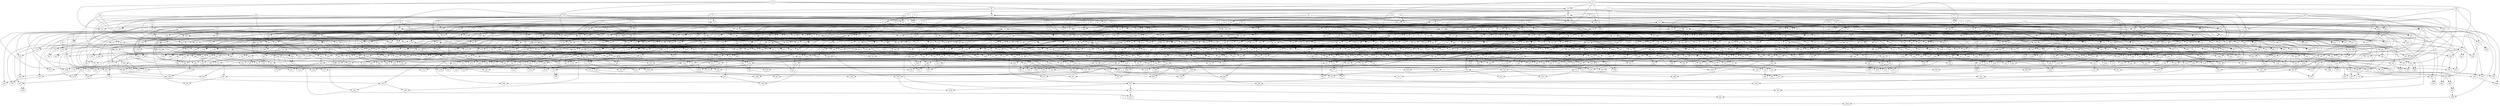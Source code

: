 digraph grap {
0 -> 136
0 -> 248
0 -> 380
0 -> 474
0 -> 628
0 -> 781
0 -> 830
0 -> 907
1 -> 127
1 -> 202
1 -> 221
1 -> 899
1 -> 1024
2 -> 146
2 -> 287
2 -> 321
2 -> 393
3 -> 1088
4 -> 100
4 -> 297
4 -> 299
4 -> 756
4 -> 812
4 -> 940
4 -> 1064
5 -> 357
5 -> 409
5 -> 508
5 -> 546
6 -> 164
6 -> 309
6 -> 328
6 -> 365
6 -> 557
6 -> 783
7 -> 732
7 -> 953
8 -> 109
8 -> 115
8 -> 227
8 -> 336
9 -> 103
9 -> 121
9 -> 284
9 -> 289
9 -> 1003
9 -> 1077
10 -> 139
10 -> 433
10 -> 858
10 -> 1005
11 -> 105
11 -> 135
11 -> 152
11 -> 177
11 -> 313
11 -> 515
11 -> 636
11 -> 896
11 -> 1065
12 -> 112
12 -> 126
12 -> 160
12 -> 182
12 -> 196
12 -> 290
12 -> 364
12 -> 365
12 -> 997
13 -> 568
13 -> 578
13 -> 871
14 -> 114
14 -> 213
14 -> 317
14 -> 1033
15 -> 103
15 -> 110
15 -> 150
15 -> 167
15 -> 206
15 -> 268
16 -> 195
16 -> 252
16 -> 302
17 -> 135
17 -> 244
17 -> 247
17 -> 357
17 -> 450
17 -> 745
18 -> 130
18 -> 152
18 -> 175
18 -> 253
18 -> 586
18 -> 901
19 -> 113
19 -> 128
19 -> 147
19 -> 158
19 -> 257
19 -> 407
19 -> 522
19 -> 1098
20 -> 102
20 -> 217
20 -> 279
20 -> 335
20 -> 394
20 -> 397
20 -> 724
20 -> 988
21 -> 117
21 -> 118
21 -> 173
21 -> 232
21 -> 243
21 -> 289
21 -> 621
22 -> 132
22 -> 167
22 -> 359
23 -> 125
23 -> 261
23 -> 441
23 -> 776
24 -> 104
24 -> 132
24 -> 189
24 -> 356
24 -> 954
25 -> 104
25 -> 144
25 -> 233
25 -> 256
25 -> 288
25 -> 391
25 -> 401
25 -> 654
25 -> 822
25 -> 1008
25 -> 1047
26 -> 100
26 -> 124
26 -> 185
26 -> 389
26 -> 400
27 -> 130
27 -> 162
27 -> 185
27 -> 264
27 -> 293
27 -> 787
28 -> 235
28 -> 237
28 -> 263
28 -> 643
28 -> 870
29 -> 244
29 -> 254
29 -> 332
29 -> 466
29 -> 545
29 -> 584
29 -> 1048
30 -> 101
30 -> 120
30 -> 214
30 -> 246
30 -> 252
30 -> 387
30 -> 1099
32 -> 240
32 -> 370
32 -> 553
32 -> 608
32 -> 662
32 -> 850
32 -> 962
34 -> 419
35 -> 144
35 -> 402
35 -> 480
35 -> 703
35 -> 918
36 -> 116
36 -> 129
36 -> 157
36 -> 198
36 -> 382
36 -> 823
37 -> 141
37 -> 187
37 -> 223
37 -> 463
37 -> 553
37 -> 558
37 -> 862
37 -> 1097
38 -> 138
38 -> 171
38 -> 222
38 -> 374
38 -> 495
38 -> 1029
39 -> 156
39 -> 228
39 -> 481
39 -> 637
39 -> 753
40 -> 138
40 -> 222
40 -> 518
40 -> 603
41 -> 425
42 -> 111
42 -> 159
43 -> 177
43 -> 208
43 -> 225
43 -> 281
43 -> 614
43 -> 825
43 -> 1050
44 -> 538
45 -> 129
45 -> 134
45 -> 154
45 -> 161
45 -> 250
45 -> 406
45 -> 660
45 -> 751
46 -> 107
46 -> 111
46 -> 199
46 -> 873
47 -> 110
47 -> 118
47 -> 217
47 -> 312
47 -> 343
47 -> 348
47 -> 453
47 -> 595
48 -> 205
48 -> 314
48 -> 472
48 -> 473
48 -> 845
49 -> 120
49 -> 226
49 -> 248
49 -> 301
49 -> 449
49 -> 666
50 -> 168
50 -> 416
50 -> 446
51 -> 424
51 -> 713
52 -> 208
52 -> 214
52 -> 421
52 -> 950
53 -> 154
53 -> 427
53 -> 713
54 -> 106
54 -> 145
54 -> 153
54 -> 271
54 -> 372
55 -> 112
55 -> 274
55 -> 342
55 -> 349
55 -> 533
55 -> 867
56 -> 137
56 -> 139
56 -> 143
56 -> 162
56 -> 224
56 -> 569
57 -> 102
57 -> 166
57 -> 305
57 -> 417
57 -> 508
57 -> 525
57 -> 648
58 -> 147
58 -> 194
58 -> 323
58 -> 851
59 -> 105
59 -> 733
59 -> 772
60 -> 114
60 -> 121
60 -> 143
60 -> 260
60 -> 376
60 -> 700
61 -> 657
61 -> 711
61 -> 1007
62 -> 131
62 -> 170
62 -> 274
63 -> 161
63 -> 453
63 -> 666
63 -> 699
63 -> 942
64 -> 108
64 -> 156
64 -> 178
64 -> 180
64 -> 215
64 -> 231
65 -> 879
66 -> 291
66 -> 303
66 -> 460
66 -> 503
66 -> 682
67 -> 164
67 -> 255
67 -> 338
67 -> 711
68 -> 117
68 -> 119
68 -> 136
68 -> 172
68 -> 373
68 -> 774
68 -> 873
69 -> 148
69 -> 184
69 -> 283
69 -> 316
69 -> 337
69 -> 369
69 -> 524
69 -> 574
69 -> 576
69 -> 658
69 -> 675
69 -> 1058
70 -> 236
71 -> 108
71 -> 273
71 -> 372
72 -> 187
72 -> 234
72 -> 311
72 -> 551
72 -> 821
72 -> 1013
73 -> 133
73 -> 308
73 -> 382
73 -> 670
73 -> 827
73 -> 846
74 -> 196
74 -> 258
74 -> 364
74 -> 395
74 -> 486
74 -> 851
74 -> 884
74 -> 952
74 -> 958
75 -> 411
75 -> 759
75 -> 994
76 -> 109
76 -> 171
76 -> 202
76 -> 428
77 -> 126
77 -> 160
77 -> 204
77 -> 353
78 -> 133
78 -> 150
78 -> 283
78 -> 384
78 -> 755
78 -> 757
79 -> 190
79 -> 239
79 -> 332
79 -> 446
79 -> 597
79 -> 624
80 -> 116
80 -> 142
80 -> 216
80 -> 220
80 -> 226
81 -> 170
81 -> 688
81 -> 923
81 -> 1034
82 -> 107
82 -> 435
83 -> 192
83 -> 230
83 -> 410
83 -> 490
83 -> 676
84 -> 240
84 -> 253
84 -> 941
85 -> 153
85 -> 201
85 -> 207
85 -> 390
85 -> 415
85 -> 669
85 -> 761
85 -> 1049
86 -> 598
86 -> 777
86 -> 934
87 -> 184
87 -> 285
87 -> 397
87 -> 459
88 -> 499
88 -> 506
88 -> 632
88 -> 634
88 -> 866
89 -> 113
89 -> 200
89 -> 509
89 -> 620
89 -> 850
89 -> 886
90 -> 101
90 -> 195
90 -> 411
90 -> 447
90 -> 644
90 -> 896
91 -> 106
91 -> 140
91 -> 166
91 -> 220
91 -> 418
91 -> 581
92 -> 123
92 -> 140
92 -> 642
92 -> 988
93 -> 128
93 -> 351
93 -> 699
93 -> 893
93 -> 1009
94 -> 119
94 -> 209
94 -> 766
95 -> 245
95 -> 265
95 -> 690
95 -> 897
96 -> 342
96 -> 470
97 -> 115
97 -> 255
97 -> 297
97 -> 491
97 -> 584
97 -> 903
98 -> 142
98 -> 366
98 -> 426
98 -> 683
98 -> 931
99 -> 122
99 -> 457
99 -> 467
99 -> 985
100 -> 124
100 -> 149
100 -> 163
100 -> 205
100 -> 437
100 -> 472
100 -> 1044
101 -> 188
101 -> 264
102 -> 517
102 -> 784
102 -> 1016
103 -> 163
103 -> 617
103 -> 726
103 -> 852
103 -> 980
104 -> 145
104 -> 194
104 -> 219
104 -> 340
104 -> 343
105 -> 180
105 -> 337
105 -> 748
105 -> 964
106 -> 125
106 -> 276
106 -> 384
106 -> 1004
106 -> 1026
107 -> 527
107 -> 879
107 -> 930
108 -> 210
108 -> 383
109 -> 176
109 -> 199
109 -> 245
109 -> 269
109 -> 318
109 -> 736
109 -> 849
109 -> 911
110 -> 122
110 -> 127
110 -> 532
110 -> 809
110 -> 905
111 -> 148
111 -> 246
111 -> 687
112 -> 197
112 -> 370
112 -> 386
112 -> 507
112 -> 943
112 -> 991
113 -> 330
113 -> 691
114 -> 172
114 -> 224
114 -> 338
114 -> 570
115 -> 157
115 -> 181
115 -> 186
115 -> 241
115 -> 267
115 -> 894
115 -> 955
116 -> 320
116 -> 488
117 -> 155
117 -> 216
117 -> 242
117 -> 333
117 -> 391
117 -> 557
117 -> 728
117 -> 872
117 -> 1052
118 -> 159
118 -> 251
118 -> 750
118 -> 885
119 -> 165
119 -> 610
119 -> 957
120 -> 149
120 -> 178
120 -> 256
120 -> 280
120 -> 322
120 -> 615
121 -> 250
121 -> 698
121 -> 747
122 -> 123
122 -> 137
122 -> 191
122 -> 200
122 -> 396
122 -> 482
122 -> 661
122 -> 1001
123 -> 188
123 -> 193
123 -> 275
123 -> 423
123 -> 910
123 -> 1009
124 -> 251
124 -> 595
125 -> 298
125 -> 304
125 -> 477
126 -> 134
126 -> 319
126 -> 369
126 -> 469
126 -> 694
127 -> 146
127 -> 181
127 -> 259
127 -> 367
127 -> 779
128 -> 151
129 -> 175
129 -> 183
129 -> 238
129 -> 576
129 -> 1093
130 -> 131
131 -> 158
131 -> 201
131 -> 520
131 -> 730
132 -> 279
132 -> 534
132 -> 693
132 -> 743
133 -> 410
133 -> 921
134 -> 190
134 -> 484
134 -> 722
134 -> 791
134 -> 1067
135 -> 272
135 -> 518
135 -> 526
135 -> 746
136 -> 392
136 -> 498
136 -> 692
136 -> 921
137 -> 141
137 -> 215
137 -> 286
137 -> 550
137 -> 665
138 -> 155
138 -> 272
138 -> 418
138 -> 438
138 -> 742
139 -> 168
139 -> 270
139 -> 500
139 -> 530
139 -> 572
139 -> 680
139 -> 911
140 -> 165
140 -> 176
141 -> 151
141 -> 381
141 -> 496
141 -> 835
141 -> 1081
142 -> 203
142 -> 296
143 -> 225
143 -> 267
143 -> 331
143 -> 387
143 -> 494
143 -> 561
143 -> 754
143 -> 933
144 -> 1031
145 -> 282
145 -> 306
145 -> 360
145 -> 375
145 -> 403
145 -> 916
145 -> 1001
146 -> 174
146 -> 179
146 -> 541
146 -> 563
146 -> 947
148 -> 275
148 -> 350
148 -> 565
149 -> 270
150 -> 198
150 -> 358
151 -> 377
151 -> 799
152 -> 579
152 -> 600
152 -> 647
153 -> 323
153 -> 434
153 -> 612
154 -> 174
154 -> 183
154 -> 234
154 -> 531
154 -> 656
155 -> 218
155 -> 784
155 -> 883
155 -> 908
156 -> 204
156 -> 341
156 -> 751
157 -> 213
157 -> 241
157 -> 261
157 -> 514
157 -> 953
158 -> 179
158 -> 276
158 -> 319
158 -> 330
158 -> 697
158 -> 976
159 -> 325
159 -> 928
160 -> 260
160 -> 361
160 -> 430
161 -> 197
161 -> 219
161 -> 355
161 -> 848
162 -> 277
162 -> 302
162 -> 588
163 -> 169
163 -> 237
163 -> 381
164 -> 169
164 -> 182
164 -> 706
165 -> 309
165 -> 485
166 -> 173
166 -> 243
166 -> 327
167 -> 724
168 -> 341
168 -> 356
168 -> 428
168 -> 504
168 -> 505
168 -> 574
169 -> 312
170 -> 191
170 -> 578
170 -> 1077
171 -> 203
171 -> 265
171 -> 471
172 -> 207
172 -> 327
172 -> 495
172 -> 512
173 -> 530
173 -> 552
174 -> 212
174 -> 328
174 -> 413
174 -> 770
174 -> 959
175 -> 192
175 -> 514
175 -> 515
175 -> 836
175 -> 886
175 -> 1069
176 -> 334
176 -> 984
177 -> 556
177 -> 602
177 -> 772
177 -> 894
177 -> 1078
178 -> 186
178 -> 301
178 -> 630
178 -> 683
179 -> 280
179 -> 622
179 -> 722
180 -> 189
180 -> 473
180 -> 965
181 -> 262
181 -> 728
181 -> 1036
182 -> 277
182 -> 360
182 -> 378
182 -> 452
182 -> 857
182 -> 887
183 -> 212
183 -> 880
183 -> 1046
184 -> 229
184 -> 461
184 -> 475
184 -> 519
184 -> 891
185 -> 228
185 -> 235
185 -> 236
185 -> 295
185 -> 379
185 -> 510
186 -> 445
186 -> 456
186 -> 536
186 -> 843
187 -> 193
187 -> 266
187 -> 374
187 -> 694
187 -> 1000
188 -> 393
189 -> 496
189 -> 502
190 -> 209
190 -> 398
191 -> 239
191 -> 304
191 -> 429
191 -> 657
191 -> 983
192 -> 242
192 -> 734
193 -> 336
193 -> 590
193 -> 626
193 -> 659
194 -> 329
194 -> 542
194 -> 577
194 -> 956
195 -> 206
195 -> 211
195 -> 278
195 -> 855
196 -> 513
196 -> 528
196 -> 552
196 -> 1053
197 -> 345
197 -> 430
198 -> 334
198 -> 559
198 -> 642
199 -> 399
199 -> 909
200 -> 223
200 -> 1030
201 -> 780
202 -> 986
203 -> 291
203 -> 303
203 -> 408
203 -> 717
203 -> 1010
203 -> 1091
204 -> 286
204 -> 586
204 -> 727
205 -> 233
205 -> 685
205 -> 754
205 -> 874
206 -> 210
206 -> 440
206 -> 468
206 -> 738
206 -> 764
206 -> 817
206 -> 1008
207 -> 429
207 -> 460
207 -> 820
208 -> 355
208 -> 435
209 -> 211
209 -> 383
209 -> 783
209 -> 795
209 -> 1074
210 -> 262
210 -> 339
210 -> 718
210 -> 733
210 -> 1040
211 -> 254
211 -> 266
211 -> 443
211 -> 448
211 -> 719
212 -> 439
212 -> 594
213 -> 375
213 -> 797
214 -> 229
214 -> 292
214 -> 345
214 -> 445
214 -> 547
214 -> 717
214 -> 857
215 -> 218
215 -> 238
215 -> 405
215 -> 481
216 -> 227
216 -> 231
216 -> 316
216 -> 999
217 -> 294
217 -> 670
218 -> 259
218 -> 469
218 -> 533
219 -> 221
219 -> 230
219 -> 377
219 -> 531
219 -> 558
219 -> 607
219 -> 904
220 -> 281
220 -> 326
220 -> 465
220 -> 488
220 -> 597
221 -> 263
221 -> 354
221 -> 581
221 -> 967
221 -> 1066
222 -> 366
222 -> 705
223 -> 299
223 -> 638
223 -> 960
224 -> 290
225 -> 232
225 -> 249
225 -> 347
225 -> 412
225 -> 611
225 -> 645
226 -> 321
226 -> 593
226 -> 634
226 -> 799
228 -> 840
228 -> 841
228 -> 876
229 -> 249
229 -> 258
230 -> 422
230 -> 653
232 -> 310
233 -> 284
233 -> 794
234 -> 322
234 -> 324
234 -> 519
235 -> 313
235 -> 500
235 -> 660
236 -> 306
236 -> 358
236 -> 507
236 -> 808
236 -> 909
237 -> 443
237 -> 537
237 -> 638
238 -> 247
238 -> 293
238 -> 368
238 -> 505
238 -> 669
239 -> 608
240 -> 509
241 -> 296
242 -> 833
242 -> 989
243 -> 282
243 -> 294
243 -> 725
244 -> 513
244 -> 517
245 -> 354
245 -> 504
245 -> 659
246 -> 535
246 -> 587
247 -> 771
248 -> 273
248 -> 408
248 -> 503
248 -> 945
249 -> 268
249 -> 300
249 -> 579
249 -> 995
250 -> 405
250 -> 438
250 -> 651
250 -> 902
251 -> 271
251 -> 288
251 -> 318
251 -> 585
252 -> 257
252 -> 560
252 -> 696
253 -> 295
253 -> 348
253 -> 614
253 -> 1003
254 -> 1040
254 -> 1087
255 -> 466
255 -> 650
256 -> 311
256 -> 442
257 -> 739
257 -> 785
258 -> 298
258 -> 681
259 -> 278
259 -> 315
259 -> 399
259 -> 414
260 -> 349
260 -> 353
260 -> 376
260 -> 844
261 -> 269
261 -> 292
261 -> 559
261 -> 565
261 -> 591
261 -> 609
261 -> 622
261 -> 627
261 -> 1060
262 -> 1028
264 -> 763
265 -> 326
265 -> 611
265 -> 635
267 -> 420
267 -> 451
267 -> 849
267 -> 987
268 -> 350
268 -> 378
268 -> 975
269 -> 347
269 -> 633
269 -> 688
269 -> 749
269 -> 920
269 -> 1057
270 -> 361
270 -> 489
271 -> 305
271 -> 592
272 -> 300
272 -> 448
272 -> 623
272 -> 691
272 -> 730
272 -> 773
273 -> 314
273 -> 447
273 -> 628
273 -> 702
273 -> 906
274 -> 315
274 -> 320
274 -> 778
276 -> 613
276 -> 668
276 -> 781
276 -> 801
276 -> 838
277 -> 287
277 -> 623
278 -> 331
278 -> 346
278 -> 434
278 -> 605
278 -> 968
279 -> 325
279 -> 506
279 -> 712
280 -> 285
280 -> 344
280 -> 750
280 -> 842
281 -> 462
281 -> 476
282 -> 486
282 -> 792
282 -> 1027
283 -> 492
283 -> 548
283 -> 601
283 -> 714
285 -> 329
285 -> 367
285 -> 551
285 -> 582
286 -> 431
286 -> 814
287 -> 544
287 -> 592
287 -> 686
287 -> 726
288 -> 340
289 -> 990
290 -> 346
290 -> 523
290 -> 684
290 -> 729
291 -> 308
292 -> 307
292 -> 394
292 -> 420
292 -> 520
292 -> 901
292 -> 916
293 -> 421
294 -> 439
294 -> 1062
295 -> 672
295 -> 861
296 -> 351
296 -> 874
297 -> 310
297 -> 352
297 -> 368
297 -> 707
298 -> 461
299 -> 589
299 -> 775
300 -> 545
300 -> 994
300 -> 996
301 -> 555
301 -> 725
302 -> 363
302 -> 412
302 -> 415
302 -> 853
302 -> 1019
302 -> 1033
303 -> 385
303 -> 764
303 -> 810
303 -> 828
303 -> 829
304 -> 307
304 -> 575
304 -> 731
305 -> 404
305 -> 580
305 -> 773
306 -> 344
306 -> 542
307 -> 462
307 -> 523
310 -> 359
310 -> 825
311 -> 809
311 -> 824
311 -> 941
312 -> 404
312 -> 529
312 -> 692
312 -> 923
312 -> 1023
313 -> 649
314 -> 464
314 -> 878
315 -> 324
315 -> 386
316 -> 317
316 -> 437
317 -> 436
317 -> 521
318 -> 371
318 -> 457
318 -> 808
319 -> 910
320 -> 583
320 -> 588
320 -> 625
321 -> 571
322 -> 335
322 -> 426
322 -> 709
322 -> 824
323 -> 390
323 -> 413
323 -> 444
323 -> 483
324 -> 339
324 -> 373
324 -> 626
325 -> 402
325 -> 541
326 -> 701
327 -> 478
327 -> 483
327 -> 577
328 -> 522
329 -> 654
329 -> 798
329 -> 934
330 -> 769
330 -> 969
331 -> 467
331 -> 539
332 -> 333
332 -> 380
332 -> 652
332 -> 723
333 -> 1038
334 -> 431
334 -> 739
334 -> 782
335 -> 743
336 -> 756
336 -> 788
337 -> 511
337 -> 570
337 -> 753
338 -> 388
338 -> 524
339 -> 371
339 -> 735
339 -> 975
340 -> 454
340 -> 479
340 -> 540
340 -> 759
341 -> 362
341 -> 856
341 -> 898
341 -> 915
342 -> 444
342 -> 549
342 -> 607
342 -> 1046
343 -> 455
343 -> 490
343 -> 705
343 -> 887
343 -> 918
343 -> 998
344 -> 484
345 -> 419
345 -> 528
345 -> 575
345 -> 822
345 -> 845
345 -> 920
346 -> 362
346 -> 636
346 -> 951
346 -> 974
347 -> 502
347 -> 979
347 -> 1043
348 -> 352
348 -> 647
349 -> 400
349 -> 534
350 -> 951
351 -> 823
352 -> 363
352 -> 422
352 -> 915
352 -> 967
353 -> 819
353 -> 900
354 -> 459
355 -> 924
356 -> 388
356 -> 587
356 -> 836
357 -> 455
357 -> 591
357 -> 619
357 -> 698
357 -> 1071
358 -> 379
358 -> 582
359 -> 567
360 -> 616
360 -> 1018
361 -> 603
362 -> 398
362 -> 554
362 -> 786
363 -> 407
363 -> 417
363 -> 516
363 -> 791
363 -> 796
363 -> 1014
364 -> 695
364 -> 719
364 -> 734
365 -> 385
365 -> 471
366 -> 640
366 -> 680
366 -> 847
366 -> 853
366 -> 989
368 -> 425
368 -> 721
369 -> 620
369 -> 679
369 -> 774
369 -> 837
369 -> 888
369 -> 922
370 -> 619
370 -> 827
370 -> 1002
370 -> 1087
371 -> 667
371 -> 1006
372 -> 427
372 -> 470
372 -> 489
372 -> 602
372 -> 858
372 -> 877
373 -> 401
373 -> 564
373 -> 569
373 -> 755
373 -> 831
373 -> 1056
375 -> 640
375 -> 720
376 -> 914
377 -> 501
377 -> 721
378 -> 573
379 -> 389
379 -> 606
380 -> 392
380 -> 395
381 -> 475
381 -> 625
381 -> 979
381 -> 1085
382 -> 463
383 -> 409
383 -> 529
383 -> 627
383 -> 788
384 -> 416
384 -> 436
385 -> 917
386 -> 493
386 -> 832
386 -> 900
386 -> 982
387 -> 403
387 -> 566
388 -> 956
389 -> 414
389 -> 423
389 -> 432
389 -> 493
389 -> 543
390 -> 544
391 -> 639
391 -> 803
392 -> 396
392 -> 566
392 -> 882
393 -> 406
393 -> 550
394 -> 521
394 -> 727
394 -> 954
396 -> 511
396 -> 648
397 -> 650
397 -> 936
398 -> 494
398 -> 629
398 -> 710
399 -> 767
399 -> 819
400 -> 538
400 -> 742
400 -> 1069
402 -> 662
402 -> 741
403 -> 492
403 -> 793
403 -> 965
405 -> 589
405 -> 927
405 -> 1018
405 -> 1083
406 -> 450
406 -> 905
407 -> 498
407 -> 501
408 -> 465
409 -> 433
409 -> 441
409 -> 913
411 -> 526
412 -> 454
412 -> 549
413 -> 1089
414 -> 930
414 -> 946
415 -> 561
415 -> 761
416 -> 451
416 -> 527
416 -> 834
417 -> 458
417 -> 487
417 -> 604
417 -> 709
418 -> 440
418 -> 478
418 -> 525
419 -> 474
420 -> 532
421 -> 701
422 -> 424
422 -> 572
422 -> 689
422 -> 937
423 -> 668
423 -> 864
424 -> 452
424 -> 696
424 -> 932
424 -> 1061
425 -> 573
426 -> 442
426 -> 720
427 -> 449
427 -> 678
427 -> 703
428 -> 432
428 -> 583
428 -> 599
428 -> 629
428 -> 807
429 -> 652
429 -> 1038
430 -> 884
431 -> 480
432 -> 815
434 -> 785
435 -> 456
436 -> 468
436 -> 487
436 -> 562
436 -> 593
436 -> 594
437 -> 863
438 -> 656
439 -> 606
440 -> 616
440 -> 655
440 -> 815
440 -> 882
441 -> 536
441 -> 1097
442 -> 676
443 -> 599
444 -> 682
444 -> 762
444 -> 854
444 -> 1057
445 -> 477
445 -> 537
445 -> 881
446 -> 491
446 -> 771
447 -> 458
447 -> 704
447 -> 1068
447 -> 1090
448 -> 497
450 -> 476
450 -> 612
450 -> 710
450 -> 876
452 -> 664
454 -> 479
454 -> 482
454 -> 848
455 -> 856
455 -> 865
456 -> 512
457 -> 563
458 -> 878
458 -> 890
458 -> 1035
459 -> 464
459 -> 535
459 -> 633
459 -> 685
460 -> 510
461 -> 564
462 -> 609
462 -> 946
464 -> 740
464 -> 870
464 -> 926
465 -> 970
465 -> 1016
467 -> 970
468 -> 977
469 -> 655
470 -> 716
471 -> 618
471 -> 963
472 -> 497
472 -> 615
472 -> 631
473 -> 752
474 -> 485
475 -> 596
475 -> 644
475 -> 658
475 -> 871
475 -> 1015
477 -> 707
477 -> 723
477 -> 976
477 -> 978
477 -> 1042
479 -> 983
479 -> 990
482 -> 562
482 -> 1070
482 -> 1082
483 -> 768
483 -> 810
483 -> 892
484 -> 708
485 -> 1049
486 -> 1061
487 -> 637
487 -> 673
488 -> 499
488 -> 760
488 -> 811
490 -> 795
490 -> 1052
491 -> 560
491 -> 914
491 -> 1071
492 -> 547
492 -> 673
492 -> 767
493 -> 732
493 -> 741
493 -> 1034
494 -> 568
494 -> 980
495 -> 868
496 -> 600
496 -> 992
497 -> 806
497 -> 846
498 -> 539
498 -> 665
499 -> 516
499 -> 571
499 -> 981
500 -> 763
503 -> 704
504 -> 775
504 -> 1051
505 -> 580
505 -> 789
506 -> 820
506 -> 949
507 -> 601
507 -> 816
507 -> 863
508 -> 546
509 -> 752
509 -> 777
509 -> 803
511 -> 548
511 -> 862
513 -> 674
513 -> 677
513 -> 805
513 -> 993
515 -> 913
516 -> 948
517 -> 543
517 -> 961
517 -> 1026
521 -> 631
521 -> 635
523 -> 555
523 -> 926
524 -> 567
525 -> 556
525 -> 963
526 -> 729
526 -> 996
527 -> 830
527 -> 859
527 -> 869
528 -> 679
528 -> 687
528 -> 1054
529 -> 735
530 -> 782
531 -> 540
531 -> 554
531 -> 706
533 -> 1012
534 -> 697
534 -> 847
534 -> 971
534 -> 1032
535 -> 649
535 -> 769
536 -> 700
537 -> 973
539 -> 794
539 -> 811
539 -> 835
540 -> 776
540 -> 902
540 -> 974
541 -> 641
541 -> 661
541 -> 1031
542 -> 736
543 -> 1020
544 -> 621
545 -> 639
545 -> 770
546 -> 793
548 -> 641
548 -> 758
548 -> 880
548 -> 889
549 -> 672
551 -> 1025
553 -> 899
555 -> 838
556 -> 1073
557 -> 828
558 -> 1045
559 -> 745
560 -> 757
561 -> 779
561 -> 881
561 -> 903
561 -> 1011
562 -> 610
562 -> 1090
563 -> 585
563 -> 632
565 -> 596
565 -> 617
566 -> 690
567 -> 618
568 -> 604
569 -> 801
570 -> 605
572 -> 712
572 -> 804
573 -> 613
574 -> 765
574 -> 839
578 -> 598
578 -> 681
578 -> 800
579 -> 737
579 -> 960
579 -> 1044
581 -> 686
581 -> 821
581 -> 826
583 -> 708
583 -> 868
585 -> 924
587 -> 693
587 -> 718
587 -> 748
587 -> 912
589 -> 590
589 -> 945
589 -> 1086
589 -> 1095
592 -> 624
592 -> 917
593 -> 646
593 -> 796
595 -> 872
596 -> 805
597 -> 702
597 -> 897
597 -> 1055
599 -> 714
599 -> 802
600 -> 671
600 -> 675
601 -> 812
601 -> 962
603 -> 842
604 -> 1048
605 -> 966
605 -> 1022
606 -> 1027
607 -> 645
607 -> 1059
610 -> 778
611 -> 860
613 -> 869
615 -> 789
617 -> 643
617 -> 1050
617 -> 1059
620 -> 630
620 -> 925
620 -> 973
621 -> 790
621 -> 998
622 -> 646
623 -> 744
624 -> 762
624 -> 806
625 -> 664
625 -> 1098
626 -> 663
626 -> 854
626 -> 1019
626 -> 1060
627 -> 653
627 -> 997
628 -> 888
628 -> 964
630 -> 695
631 -> 749
633 -> 651
633 -> 802
635 -> 1056
637 -> 1070
640 -> 740
640 -> 790
640 -> 1002
641 -> 875
642 -> 663
642 -> 671
643 -> 758
644 -> 715
644 -> 907
644 -> 1025
645 -> 689
647 -> 731
647 -> 891
648 -> 844
649 -> 944
649 -> 1074
650 -> 839
652 -> 813
653 -> 939
654 -> 678
654 -> 1021
656 -> 677
656 -> 1092
657 -> 684
657 -> 768
657 -> 834
658 -> 943
659 -> 1062
660 -> 667
661 -> 715
662 -> 919
663 -> 744
665 -> 738
665 -> 883
665 -> 1063
667 -> 893
669 -> 955
670 -> 674
672 -> 826
672 -> 1013
672 -> 1032
673 -> 737
676 -> 867
677 -> 716
677 -> 1055
680 -> 892
682 -> 843
686 -> 792
687 -> 832
687 -> 919
688 -> 829
688 -> 984
691 -> 814
691 -> 841
692 -> 798
695 -> 787
695 -> 800
696 -> 906
696 -> 1076
699 -> 765
699 -> 969
701 -> 833
701 -> 908
702 -> 968
706 -> 1020
708 -> 860
710 -> 1065
711 -> 985
711 -> 1023
713 -> 818
713 -> 840
714 -> 939
720 -> 933
721 -> 746
721 -> 818
721 -> 1045
722 -> 797
722 -> 895
723 -> 1094
724 -> 817
724 -> 972
724 -> 1010
726 -> 864
727 -> 1095
728 -> 861
729 -> 1017
731 -> 1006
733 -> 992
734 -> 766
737 -> 760
737 -> 807
737 -> 866
738 -> 1054
739 -> 875
739 -> 898
739 -> 978
739 -> 1092
740 -> 837
742 -> 977
743 -> 929
744 -> 747
744 -> 1042
746 -> 912
746 -> 927
746 -> 959
747 -> 780
747 -> 895
747 -> 1039
748 -> 890
749 -> 995
749 -> 1084
750 -> 1078
751 -> 1079
752 -> 786
754 -> 804
756 -> 889
758 -> 987
758 -> 1007
762 -> 931
762 -> 932
763 -> 1072
764 -> 948
765 -> 950
767 -> 1017
769 -> 855
770 -> 1037
771 -> 1075
771 -> 1096
775 -> 971
775 -> 1085
778 -> 972
778 -> 1035
783 -> 813
784 -> 885
788 -> 1068
792 -> 938
792 -> 1091
793 -> 816
796 -> 940
796 -> 1058
798 -> 1005
799 -> 935
803 -> 922
803 -> 944
804 -> 936
804 -> 966
805 -> 1022
808 -> 859
811 -> 865
813 -> 991
814 -> 938
815 -> 961
820 -> 993
826 -> 831
826 -> 1012
828 -> 1004
829 -> 852
830 -> 1066
834 -> 947
834 -> 981
835 -> 986
837 -> 942
842 -> 1063
854 -> 929
855 -> 1028
862 -> 877
862 -> 904
864 -> 1075
867 -> 949
879 -> 925
880 -> 1000
886 -> 1014
891 -> 952
895 -> 928
895 -> 1072
897 -> 1043
899 -> 1037
902 -> 937
902 -> 1021
907 -> 1051
909 -> 1083
912 -> 935
915 -> 1030
922 -> 1079
929 -> 957
938 -> 1067
941 -> 958
948 -> 1029
954 -> 982
954 -> 1015
963 -> 1024
963 -> 1036
966 -> 999
966 -> 1011
968 -> 1041
972 -> 1093
983 -> 1053
986 -> 1047
994 -> 1081
1000 -> 1039
1007 -> 1064
1010 -> 1073
1020 -> 1080
1032 -> 1089
1035 -> 1041
1035 -> 1082
1044 -> 1076
1044 -> 1084
1045 -> 1096
1046 -> 1094
1048 -> 1088
1050 -> 1086
1068 -> 1099
1078 -> 1080
}
